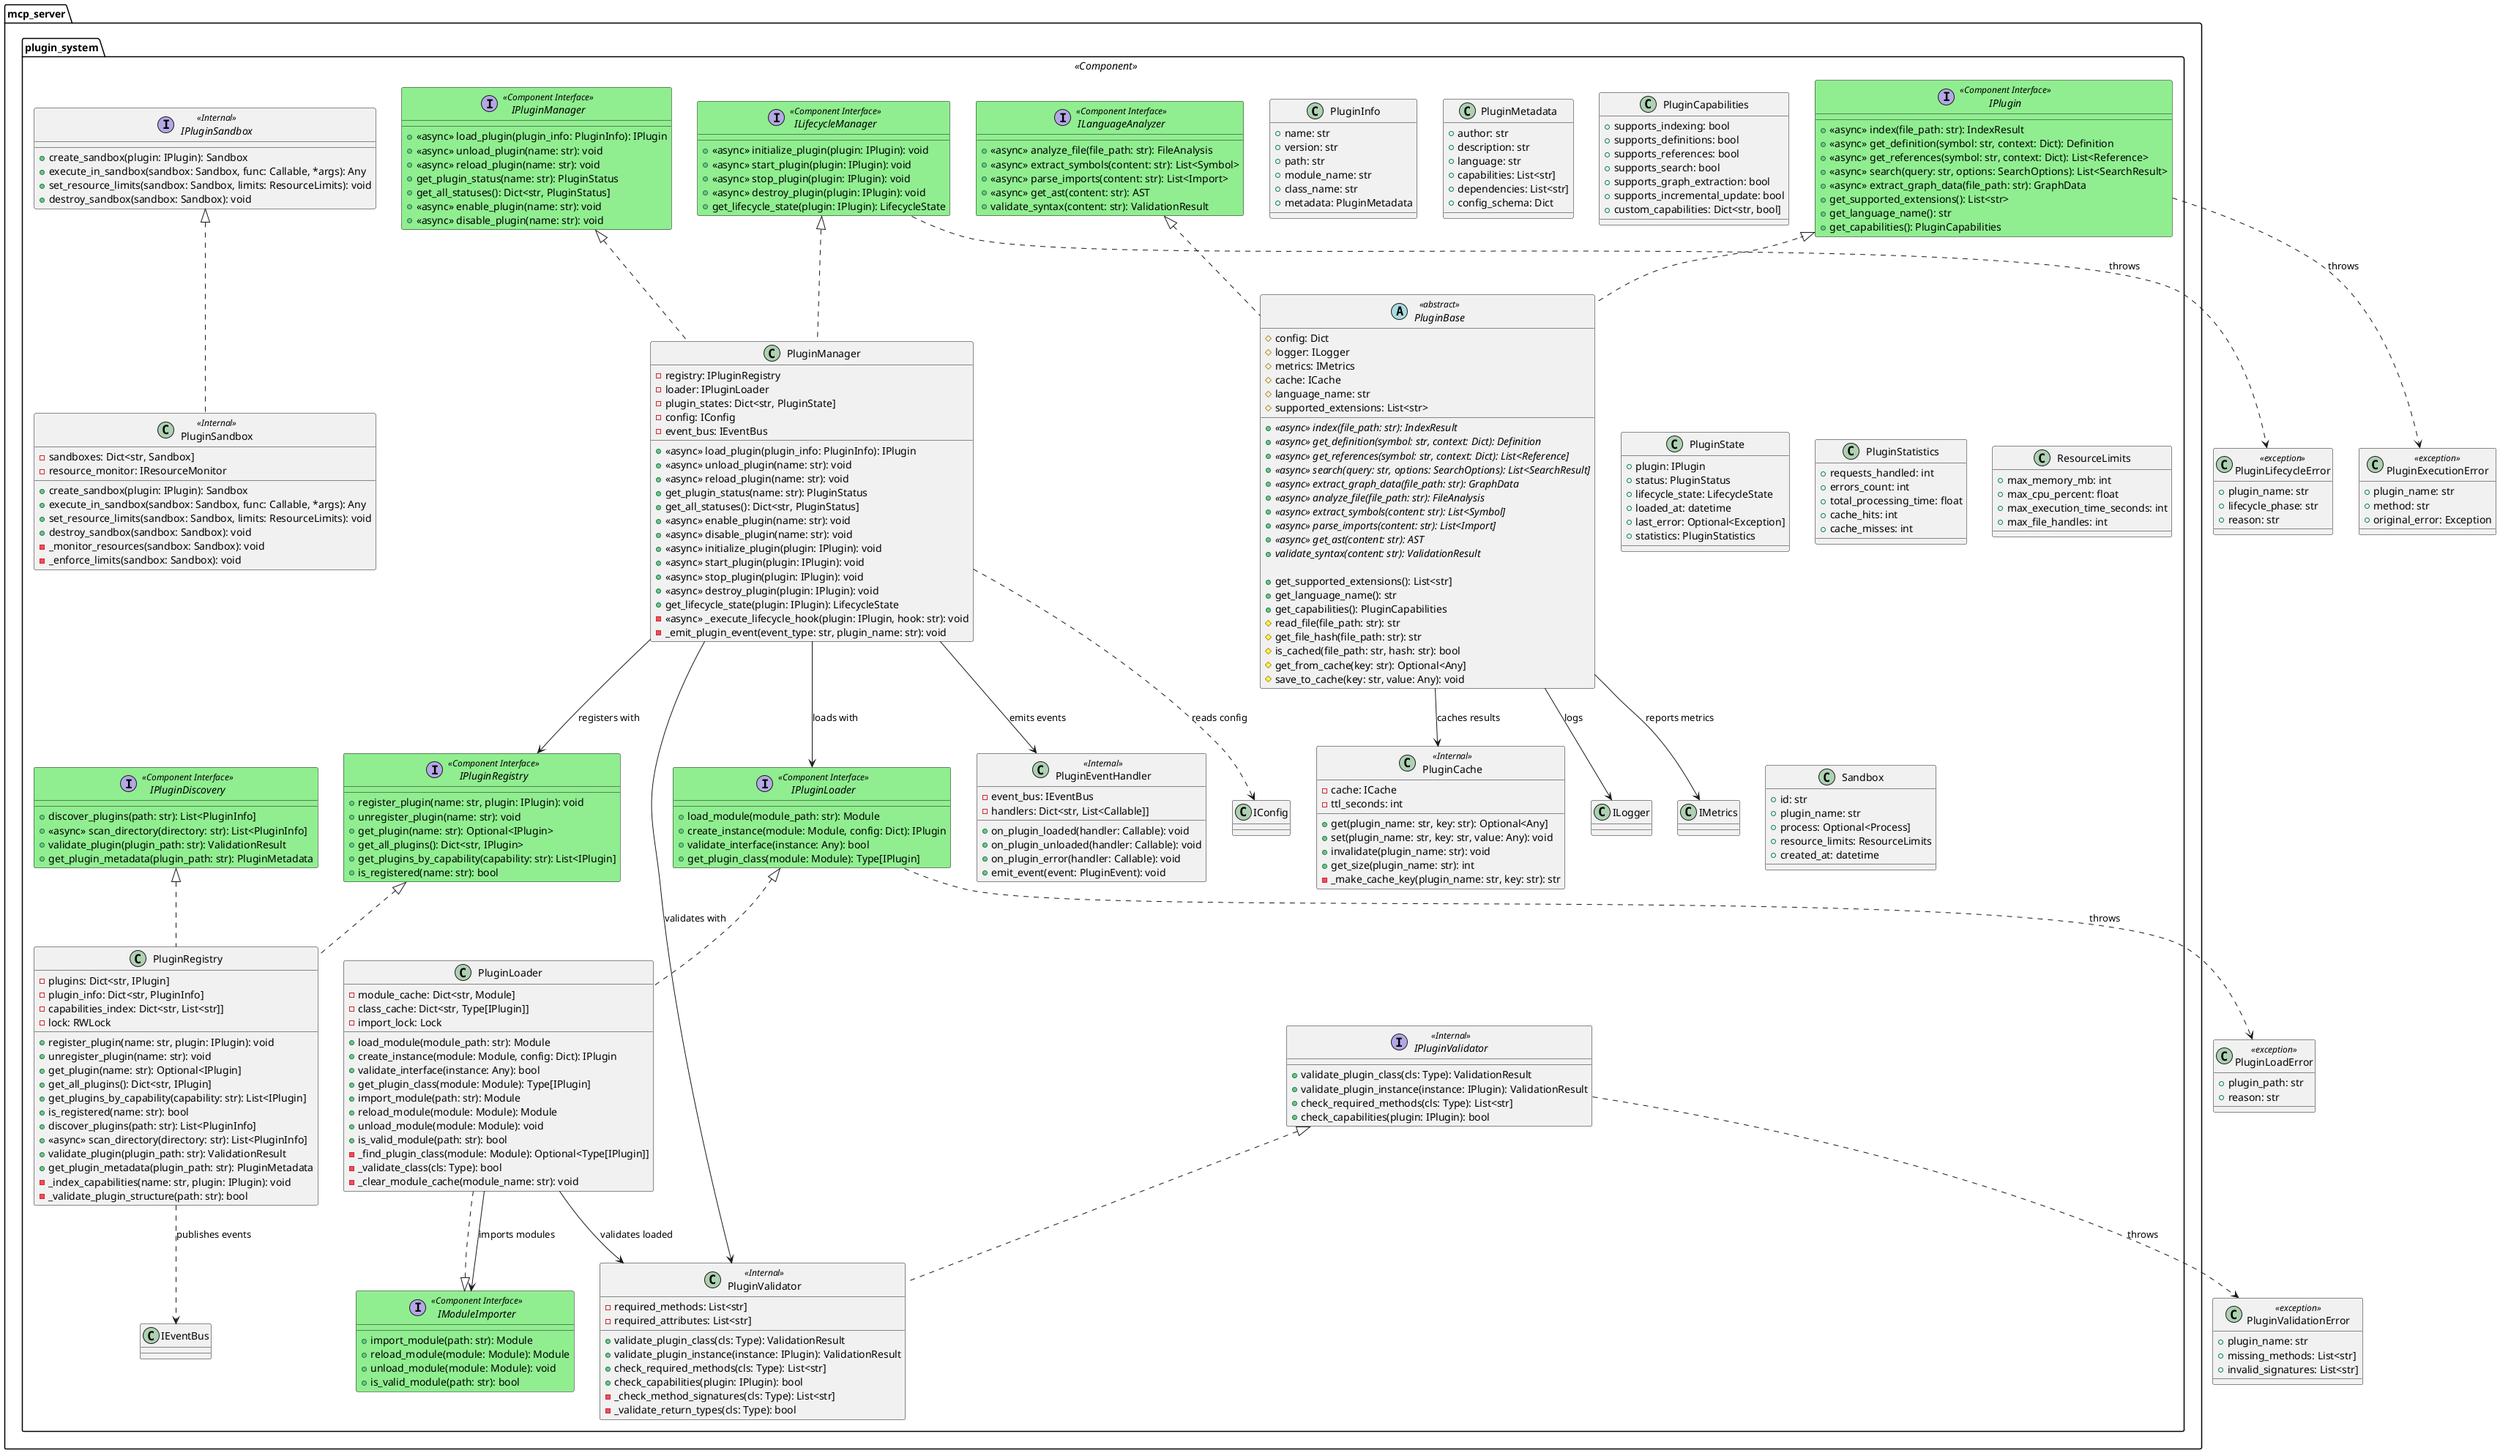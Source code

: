 @startuml plugin_system
!define COMPONENT_INTERFACE <<Component Interface>>
!define INTERNAL <<Internal>>
!define ASYNC <<async>>
!define ABSTRACT <<abstract>>

package "mcp_server.plugin_system" <<Component>> {
    
    ' ========================================
    ' Component Interfaces (Public)
    ' ========================================
    
    interface IPlugin COMPONENT_INTERFACE #LightGreen {
        +ASYNC index(file_path: str): IndexResult
        +ASYNC get_definition(symbol: str, context: Dict): Definition
        +ASYNC get_references(symbol: str, context: Dict): List<Reference>
        +ASYNC search(query: str, options: SearchOptions): List<SearchResult>
        +ASYNC extract_graph_data(file_path: str): GraphData
        +get_supported_extensions(): List<str>
        +get_language_name(): str
        +get_capabilities(): PluginCapabilities
    }
    
    interface ILanguageAnalyzer COMPONENT_INTERFACE #LightGreen {
        +ASYNC analyze_file(file_path: str): FileAnalysis
        +ASYNC extract_symbols(content: str): List<Symbol>
        +ASYNC parse_imports(content: str): List<Import>
        +ASYNC get_ast(content: str): AST
        +validate_syntax(content: str): ValidationResult
    }
    
    interface IPluginRegistry COMPONENT_INTERFACE #LightGreen {
        +register_plugin(name: str, plugin: IPlugin): void
        +unregister_plugin(name: str): void
        +get_plugin(name: str): Optional<IPlugin>
        +get_all_plugins(): Dict<str, IPlugin>
        +get_plugins_by_capability(capability: str): List<IPlugin]
        +is_registered(name: str): bool
    }
    
    interface IPluginDiscovery COMPONENT_INTERFACE #LightGreen {
        +discover_plugins(path: str): List<PluginInfo]
        +ASYNC scan_directory(directory: str): List<PluginInfo]
        +validate_plugin(plugin_path: str): ValidationResult
        +get_plugin_metadata(plugin_path: str): PluginMetadata
    }
    
    interface IPluginManager COMPONENT_INTERFACE #LightGreen {
        +ASYNC load_plugin(plugin_info: PluginInfo): IPlugin
        +ASYNC unload_plugin(name: str): void
        +ASYNC reload_plugin(name: str): void
        +get_plugin_status(name: str): PluginStatus
        +get_all_statuses(): Dict<str, PluginStatus]
        +ASYNC enable_plugin(name: str): void
        +ASYNC disable_plugin(name: str): void
    }
    
    interface ILifecycleManager COMPONENT_INTERFACE #LightGreen {
        +ASYNC initialize_plugin(plugin: IPlugin): void
        +ASYNC start_plugin(plugin: IPlugin): void
        +ASYNC stop_plugin(plugin: IPlugin): void
        +ASYNC destroy_plugin(plugin: IPlugin): void
        +get_lifecycle_state(plugin: IPlugin): LifecycleState
    }
    
    interface IPluginLoader COMPONENT_INTERFACE #LightGreen {
        +load_module(module_path: str): Module
        +create_instance(module: Module, config: Dict): IPlugin
        +validate_interface(instance: Any): bool
        +get_plugin_class(module: Module): Type[IPlugin]
    }
    
    interface IModuleImporter COMPONENT_INTERFACE #LightGreen {
        +import_module(path: str): Module
        +reload_module(module: Module): Module
        +unload_module(module: Module): void
        +is_valid_module(path: str): bool
    }
    
    ' ========================================
    ' Base Classes
    ' ========================================
    
    abstract class PluginBase ABSTRACT implements IPlugin, ILanguageAnalyzer {
        #config: Dict
        #logger: ILogger
        #metrics: IMetrics
        #cache: ICache
        #language_name: str
        #supported_extensions: List<str>
        
        +{abstract} ASYNC index(file_path: str): IndexResult
        +{abstract} ASYNC get_definition(symbol: str, context: Dict): Definition
        +{abstract} ASYNC get_references(symbol: str, context: Dict): List<Reference]
        +{abstract} ASYNC search(query: str, options: SearchOptions): List<SearchResult]
        +{abstract} ASYNC extract_graph_data(file_path: str): GraphData
        +{abstract} ASYNC analyze_file(file_path: str): FileAnalysis
        +{abstract} ASYNC extract_symbols(content: str): List<Symbol]
        +{abstract} ASYNC parse_imports(content: str): List<Import]
        +{abstract} ASYNC get_ast(content: str): AST
        +{abstract} validate_syntax(content: str): ValidationResult
        
        +get_supported_extensions(): List<str]
        +get_language_name(): str
        +get_capabilities(): PluginCapabilities
        #read_file(file_path: str): str
        #get_file_hash(file_path: str): str
        #is_cached(file_path: str, hash: str): bool
        #get_from_cache(key: str): Optional<Any]
        #save_to_cache(key: str, value: Any): void
    }
    
    ' ========================================
    ' Main Implementation Classes
    ' ========================================
    
    class PluginRegistry implements IPluginRegistry, IPluginDiscovery {
        -plugins: Dict<str, IPlugin]
        -plugin_info: Dict<str, PluginInfo]
        -capabilities_index: Dict<str, List<str]]
        -lock: RWLock
        
        +register_plugin(name: str, plugin: IPlugin): void
        +unregister_plugin(name: str): void
        +get_plugin(name: str): Optional<IPlugin]
        +get_all_plugins(): Dict<str, IPlugin]
        +get_plugins_by_capability(capability: str): List<IPlugin]
        +is_registered(name: str): bool
        +discover_plugins(path: str): List<PluginInfo]
        +ASYNC scan_directory(directory: str): List<PluginInfo]
        +validate_plugin(plugin_path: str): ValidationResult
        +get_plugin_metadata(plugin_path: str): PluginMetadata
        -_index_capabilities(name: str, plugin: IPlugin): void
        -_validate_plugin_structure(path: str): bool
    }
    
    class PluginManager implements IPluginManager, ILifecycleManager {
        -registry: IPluginRegistry
        -loader: IPluginLoader
        -plugin_states: Dict<str, PluginState]
        -config: IConfig
        -event_bus: IEventBus
        
        +ASYNC load_plugin(plugin_info: PluginInfo): IPlugin
        +ASYNC unload_plugin(name: str): void
        +ASYNC reload_plugin(name: str): void
        +get_plugin_status(name: str): PluginStatus
        +get_all_statuses(): Dict<str, PluginStatus]
        +ASYNC enable_plugin(name: str): void
        +ASYNC disable_plugin(name: str): void
        +ASYNC initialize_plugin(plugin: IPlugin): void
        +ASYNC start_plugin(plugin: IPlugin): void
        +ASYNC stop_plugin(plugin: IPlugin): void
        +ASYNC destroy_plugin(plugin: IPlugin): void
        +get_lifecycle_state(plugin: IPlugin): LifecycleState
        -ASYNC _execute_lifecycle_hook(plugin: IPlugin, hook: str): void
        -_emit_plugin_event(event_type: str, plugin_name: str): void
    }
    
    class PluginLoader implements IPluginLoader, IModuleImporter {
        -module_cache: Dict<str, Module]
        -class_cache: Dict<str, Type[IPlugin]]
        -import_lock: Lock
        
        +load_module(module_path: str): Module
        +create_instance(module: Module, config: Dict): IPlugin
        +validate_interface(instance: Any): bool
        +get_plugin_class(module: Module): Type[IPlugin]
        +import_module(path: str): Module
        +reload_module(module: Module): Module
        +unload_module(module: Module): void
        +is_valid_module(path: str): bool
        -_find_plugin_class(module: Module): Optional<Type[IPlugin]]
        -_validate_class(cls: Type): bool
        -_clear_module_cache(module_name: str): void
    }
    
    ' ========================================
    ' Internal Classes and Interfaces
    ' ========================================
    
    interface IPluginValidator INTERNAL {
        +validate_plugin_class(cls: Type): ValidationResult
        +validate_plugin_instance(instance: IPlugin): ValidationResult
        +check_required_methods(cls: Type): List<str]
        +check_capabilities(plugin: IPlugin): bool
    }
    
    interface IPluginSandbox INTERNAL {
        +create_sandbox(plugin: IPlugin): Sandbox
        +execute_in_sandbox(sandbox: Sandbox, func: Callable, *args): Any
        +set_resource_limits(sandbox: Sandbox, limits: ResourceLimits): void
        +destroy_sandbox(sandbox: Sandbox): void
    }
    
    class PluginValidator INTERNAL implements IPluginValidator {
        -required_methods: List<str]
        -required_attributes: List<str]
        
        +validate_plugin_class(cls: Type): ValidationResult
        +validate_plugin_instance(instance: IPlugin): ValidationResult
        +check_required_methods(cls: Type): List<str]
        +check_capabilities(plugin: IPlugin): bool
        -_check_method_signatures(cls: Type): List<str]
        -_validate_return_types(cls: Type): bool
    }
    
    class PluginSandbox INTERNAL implements IPluginSandbox {
        -sandboxes: Dict<str, Sandbox]
        -resource_monitor: IResourceMonitor
        
        +create_sandbox(plugin: IPlugin): Sandbox
        +execute_in_sandbox(sandbox: Sandbox, func: Callable, *args): Any
        +set_resource_limits(sandbox: Sandbox, limits: ResourceLimits): void
        +destroy_sandbox(sandbox: Sandbox): void
        -_monitor_resources(sandbox: Sandbox): void
        -_enforce_limits(sandbox: Sandbox): void
    }
    
    class PluginCache INTERNAL {
        -cache: ICache
        -ttl_seconds: int
        
        +get(plugin_name: str, key: str): Optional<Any]
        +set(plugin_name: str, key: str, value: Any): void
        +invalidate(plugin_name: str): void
        +get_size(plugin_name: str): int
        -_make_cache_key(plugin_name: str, key: str): str
    }
    
    class PluginEventHandler INTERNAL {
        -event_bus: IEventBus
        -handlers: Dict<str, List<Callable]]
        
        +on_plugin_loaded(handler: Callable): void
        +on_plugin_unloaded(handler: Callable): void
        +on_plugin_error(handler: Callable): void
        +emit_event(event: PluginEvent): void
    }
    
    ' ========================================
    ' Supporting Types
    ' ========================================
    
    class PluginInfo {
        +name: str
        +version: str
        +path: str
        +module_name: str
        +class_name: str
        +metadata: PluginMetadata
    }
    
    class PluginMetadata {
        +author: str
        +description: str
        +language: str
        +capabilities: List<str]
        +dependencies: List<str]
        +config_schema: Dict
    }
    
    class PluginCapabilities {
        +supports_indexing: bool
        +supports_definitions: bool
        +supports_references: bool
        +supports_search: bool
        +supports_graph_extraction: bool
        +supports_incremental_update: bool
        +custom_capabilities: Dict<str, bool]
    }
    
    class PluginState {
        +plugin: IPlugin
        +status: PluginStatus
        +lifecycle_state: LifecycleState
        +loaded_at: datetime
        +last_error: Optional<Exception]
        +statistics: PluginStatistics
    }
    
    class PluginStatistics {
        +requests_handled: int
        +errors_count: int
        +total_processing_time: float
        +cache_hits: int
        +cache_misses: int
    }
    
    class ResourceLimits {
        +max_memory_mb: int
        +max_cpu_percent: float
        +max_execution_time_seconds: int
        +max_file_handles: int
    }
    
    class Sandbox {
        +id: str
        +plugin_name: str
        +process: Optional<Process]
        +resource_limits: ResourceLimits
        +created_at: datetime
    }
    
    ' ========================================
    ' Relationships
    ' ========================================
    
    PluginManager --> IPluginRegistry : registers with
    PluginManager --> IPluginLoader : loads with
    PluginManager --> PluginValidator : validates with
    PluginManager --> PluginEventHandler : emits events
    
    PluginLoader --> IModuleImporter : imports modules
    PluginLoader --> PluginValidator : validates loaded
    
    PluginBase --> PluginCache : caches results
    PluginBase --> ILogger : logs
    PluginBase --> IMetrics : reports metrics
    
    ' External dependencies
    PluginRegistry ..> IEventBus : publishes events
    PluginManager ..> IConfig : reads config
}

' Exceptions
class PluginLoadError <<exception>> {
    +plugin_path: str
    +reason: str
}

class PluginValidationError <<exception>> {
    +plugin_name: str
    +missing_methods: List<str]
    +invalid_signatures: List<str]
}

class PluginExecutionError <<exception>> {
    +plugin_name: str
    +method: str
    +original_error: Exception
}

class PluginLifecycleError <<exception>> {
    +plugin_name: str
    +lifecycle_phase: str
    +reason: str
}

IPluginLoader ..> PluginLoadError : throws
IPluginValidator ..> PluginValidationError : throws
IPlugin ..> PluginExecutionError : throws
ILifecycleManager ..> PluginLifecycleError : throws

@enduml